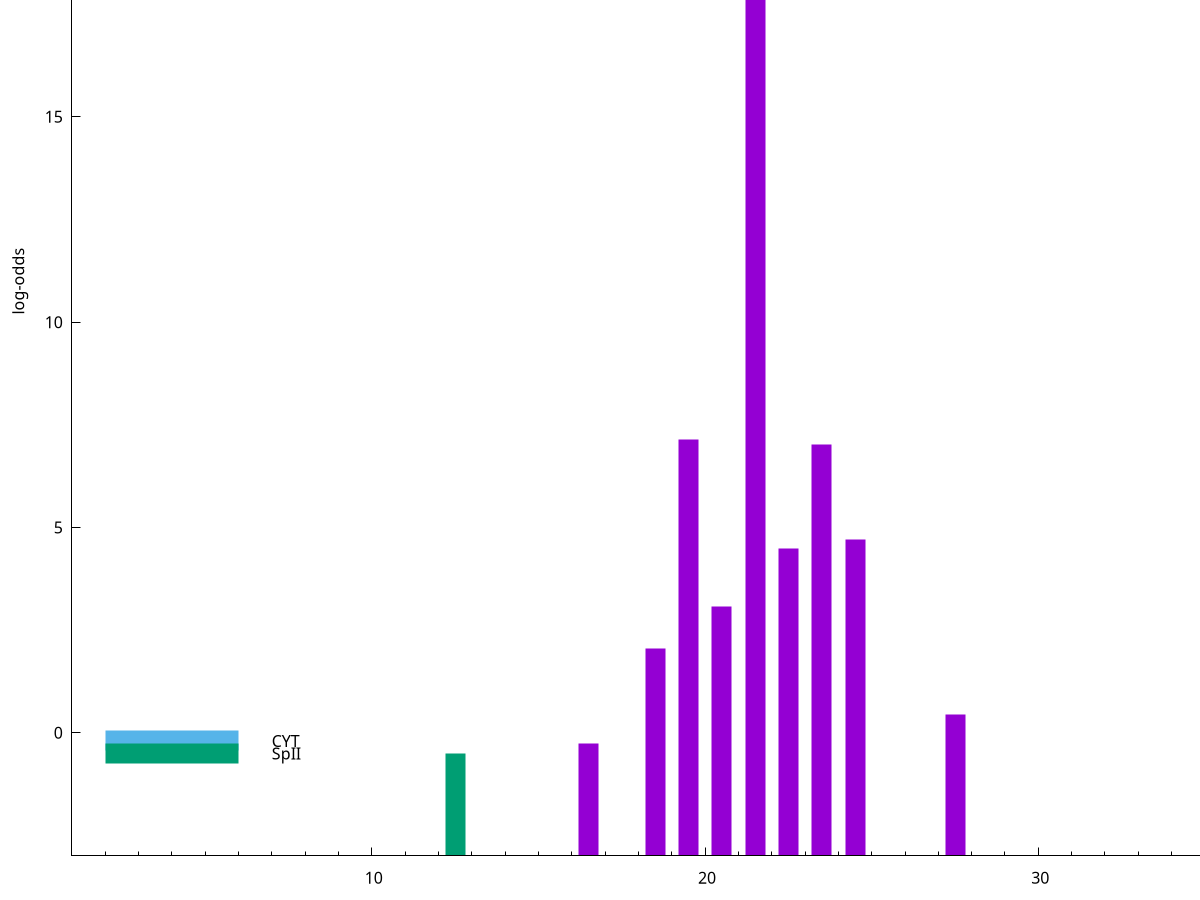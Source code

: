 set title "LipoP predictions for SRR4017929.gff"
set size 2., 1.4
set xrange [1:70] 
set mxtics 10
set yrange [-3:25]
set y2range [0:28]
set ylabel "log-odds"
set term postscript eps color solid "Helvetica" 30
set output "SRR4017929.gff9.eps"
set arrow from 2,22.8865 to 6,22.8865 nohead lt 1 lw 20
set label "SpI" at 7,22.8865
set arrow from 2,-0.200913 to 6,-0.200913 nohead lt 3 lw 20
set label "CYT" at 7,-0.200913
set arrow from 2,-0.507908 to 6,-0.507908 nohead lt 2 lw 20
set label "SpII" at 7,-0.507908
set arrow from 2,22.8865 to 6,22.8865 nohead lt 1 lw 20
set label "SpI" at 7,22.8865
# NOTE: The scores below are the log-odds scores with the threshold
# NOTE: subtracted (a hack to make gnuplot make the histogram all
# NOTE: look nice).
plot "-" axes x1y2 title "" with impulses lt 2 lw 20, "-" axes x1y2 title "" with impulses lt 1 lw 20
12.500000 2.492092
e
21.500000 25.886500
19.500000 10.139360
23.500000 10.013440
24.500000 7.710280
22.500000 7.484520
20.500000 6.085880
18.500000 5.054690
27.500000 3.445890
16.500000 2.744235
e
exit
